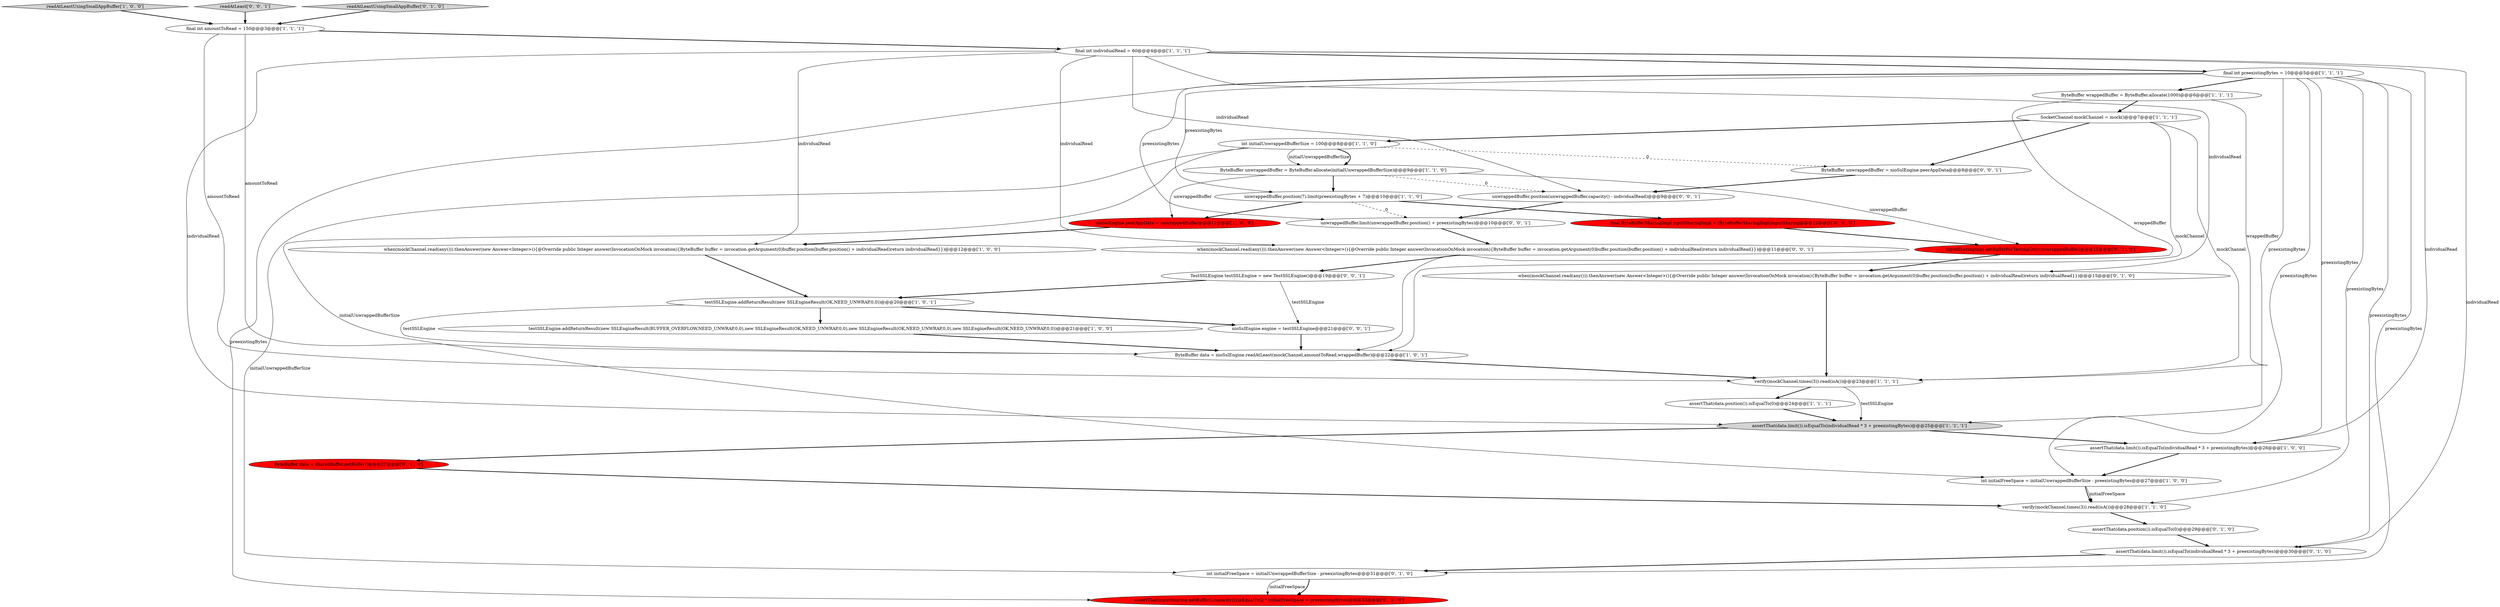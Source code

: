 digraph {
15 [style = filled, label = "testSSLEngine.addReturnResult(new SSLEngineResult(BUFFER_OVERFLOW,NEED_UNWRAP,0,0),new SSLEngineResult(OK,NEED_UNWRAP,0,0),new SSLEngineResult(OK,NEED_UNWRAP,0,0),new SSLEngineResult(OK,NEED_UNWRAP,0,0))@@@21@@@['1', '0', '0']", fillcolor = white, shape = ellipse image = "AAA0AAABBB1BBB"];
14 [style = filled, label = "when(mockChannel.read(any())).thenAnswer(new Answer<Integer>(){@Override public Integer answer(InvocationOnMock invocation){ByteBuffer buffer = invocation.getArgument(0)buffer.position(buffer.position() + individualRead)return individualRead}})@@@12@@@['1', '0', '0']", fillcolor = white, shape = ellipse image = "AAA0AAABBB1BBB"];
29 [style = filled, label = "unwrappedBuffer.limit(unwrappedBuffer.position() + preexistingBytes)@@@10@@@['0', '0', '1']", fillcolor = white, shape = ellipse image = "AAA0AAABBB3BBB"];
19 [style = filled, label = "readAtLeastUsingSmallAppBuffer['1', '0', '0']", fillcolor = lightgray, shape = diamond image = "AAA0AAABBB1BBB"];
33 [style = filled, label = "when(mockChannel.read(any())).thenAnswer(new Answer<Integer>(){@Override public Integer answer(InvocationOnMock invocation){ByteBuffer buffer = invocation.getArgument(0)buffer.position(buffer.position() + individualRead)return individualRead}})@@@11@@@['0', '0', '1']", fillcolor = white, shape = ellipse image = "AAA0AAABBB3BBB"];
3 [style = filled, label = "final int amountToRead = 150@@@3@@@['1', '1', '1']", fillcolor = white, shape = ellipse image = "AAA0AAABBB1BBB"];
26 [style = filled, label = "when(mockChannel.read(any())).thenAnswer(new Answer<Integer>(){@Override public Integer answer(InvocationOnMock invocation){ByteBuffer buffer = invocation.getArgument(0)buffer.position(buffer.position() + individualRead)return individualRead}})@@@15@@@['0', '1', '0']", fillcolor = white, shape = ellipse image = "AAA0AAABBB2BBB"];
23 [style = filled, label = "assertThat(data.limit()).isEqualTo(individualRead * 3 + preexistingBytes)@@@30@@@['0', '1', '0']", fillcolor = white, shape = ellipse image = "AAA0AAABBB2BBB"];
4 [style = filled, label = "final int individualRead = 60@@@4@@@['1', '1', '1']", fillcolor = white, shape = ellipse image = "AAA0AAABBB1BBB"];
24 [style = filled, label = "inputSharingImpl.setBufferForTestingOnly(unwrappedBuffer)@@@13@@@['0', '1', '0']", fillcolor = red, shape = ellipse image = "AAA1AAABBB2BBB"];
30 [style = filled, label = "readAtLeast['0', '0', '1']", fillcolor = lightgray, shape = diamond image = "AAA0AAABBB3BBB"];
7 [style = filled, label = "int initialFreeSpace = initialUnwrappedBufferSize - preexistingBytes@@@27@@@['1', '0', '0']", fillcolor = white, shape = ellipse image = "AAA0AAABBB1BBB"];
27 [style = filled, label = "assertThat(data.position()).isEqualTo(0)@@@29@@@['0', '1', '0']", fillcolor = white, shape = ellipse image = "AAA0AAABBB2BBB"];
2 [style = filled, label = "assertThat(data.limit()).isEqualTo(individualRead * 3 + preexistingBytes)@@@26@@@['1', '0', '0']", fillcolor = white, shape = ellipse image = "AAA0AAABBB1BBB"];
20 [style = filled, label = "ByteBuffer data = sharedBuffer.getBuffer()@@@27@@@['0', '1', '0']", fillcolor = red, shape = ellipse image = "AAA1AAABBB2BBB"];
6 [style = filled, label = "SocketChannel mockChannel = mock()@@@7@@@['1', '1', '1']", fillcolor = white, shape = ellipse image = "AAA0AAABBB1BBB"];
32 [style = filled, label = "unwrappedBuffer.position(unwrappedBuffer.capacity() - individualRead)@@@9@@@['0', '0', '1']", fillcolor = white, shape = ellipse image = "AAA0AAABBB3BBB"];
21 [style = filled, label = "int initialFreeSpace = initialUnwrappedBufferSize - preexistingBytes@@@31@@@['0', '1', '0']", fillcolor = white, shape = ellipse image = "AAA0AAABBB2BBB"];
22 [style = filled, label = "readAtLeastUsingSmallAppBuffer['0', '1', '0']", fillcolor = lightgray, shape = diamond image = "AAA0AAABBB2BBB"];
35 [style = filled, label = "TestSSLEngine testSSLEngine = new TestSSLEngine()@@@19@@@['0', '0', '1']", fillcolor = white, shape = ellipse image = "AAA0AAABBB3BBB"];
10 [style = filled, label = "int initialUnwrappedBufferSize = 100@@@8@@@['1', '1', '0']", fillcolor = white, shape = ellipse image = "AAA0AAABBB1BBB"];
11 [style = filled, label = "testSSLEngine.addReturnResult(new SSLEngineResult(OK,NEED_UNWRAP,0,0))@@@20@@@['1', '0', '1']", fillcolor = white, shape = ellipse image = "AAA0AAABBB1BBB"];
18 [style = filled, label = "verify(mockChannel,times(3)).read(isA())@@@23@@@['1', '1', '1']", fillcolor = white, shape = ellipse image = "AAA0AAABBB1BBB"];
12 [style = filled, label = "assertThat(data.position()).isEqualTo(0)@@@24@@@['1', '1', '1']", fillcolor = white, shape = ellipse image = "AAA0AAABBB1BBB"];
31 [style = filled, label = "nioSslEngine.engine = testSSLEngine@@@21@@@['0', '0', '1']", fillcolor = white, shape = ellipse image = "AAA0AAABBB3BBB"];
0 [style = filled, label = "nioSslEngine.peerAppData = unwrappedBuffer@@@11@@@['1', '0', '0']", fillcolor = red, shape = ellipse image = "AAA1AAABBB1BBB"];
8 [style = filled, label = "unwrappedBuffer.position(7).limit(preexistingBytes + 7)@@@10@@@['1', '1', '0']", fillcolor = white, shape = ellipse image = "AAA0AAABBB1BBB"];
9 [style = filled, label = "verify(mockChannel,times(3)).read(isA())@@@28@@@['1', '1', '0']", fillcolor = white, shape = ellipse image = "AAA0AAABBB1BBB"];
16 [style = filled, label = "ByteBuffer unwrappedBuffer = ByteBuffer.allocate(initialUnwrappedBufferSize)@@@9@@@['1', '1', '0']", fillcolor = white, shape = ellipse image = "AAA0AAABBB1BBB"];
17 [style = filled, label = "ByteBuffer data = nioSslEngine.readAtLeast(mockChannel,amountToRead,wrappedBuffer)@@@22@@@['1', '0', '1']", fillcolor = white, shape = ellipse image = "AAA0AAABBB1BBB"];
25 [style = filled, label = "final ByteBufferSharingImpl inputSharingImpl = (ByteBufferSharingImpl)inputSharing@@@12@@@['0', '1', '0']", fillcolor = red, shape = ellipse image = "AAA1AAABBB2BBB"];
34 [style = filled, label = "ByteBuffer unwrappedBuffer = nioSslEngine.peerAppData@@@8@@@['0', '0', '1']", fillcolor = white, shape = ellipse image = "AAA0AAABBB3BBB"];
1 [style = filled, label = "final int preexistingBytes = 10@@@5@@@['1', '1', '1']", fillcolor = white, shape = ellipse image = "AAA0AAABBB1BBB"];
28 [style = filled, label = "assertThat(inputSharing.getBuffer().capacity()).isEqualTo(2 * initialFreeSpace + preexistingBytes)@@@33@@@['0', '1', '0']", fillcolor = red, shape = ellipse image = "AAA1AAABBB2BBB"];
5 [style = filled, label = "ByteBuffer wrappedBuffer = ByteBuffer.allocate(1000)@@@6@@@['1', '1', '1']", fillcolor = white, shape = ellipse image = "AAA0AAABBB1BBB"];
13 [style = filled, label = "assertThat(data.limit()).isEqualTo(individualRead * 3 + preexistingBytes)@@@25@@@['1', '1', '1']", fillcolor = lightgray, shape = ellipse image = "AAA0AAABBB1BBB"];
1->5 [style = bold, label=""];
10->16 [style = solid, label="initialUnwrappedBufferSize"];
4->26 [style = solid, label="individualRead"];
33->35 [style = bold, label=""];
10->7 [style = solid, label="initialUnwrappedBufferSize"];
4->23 [style = solid, label="individualRead"];
16->32 [style = dashed, label="0"];
1->13 [style = solid, label="preexistingBytes"];
6->34 [style = bold, label=""];
1->21 [style = solid, label="preexistingBytes"];
16->8 [style = bold, label=""];
21->28 [style = solid, label="initialFreeSpace"];
20->9 [style = bold, label=""];
10->34 [style = dashed, label="0"];
4->13 [style = solid, label="individualRead"];
1->29 [style = solid, label="preexistingBytes"];
18->12 [style = bold, label=""];
26->18 [style = bold, label=""];
4->2 [style = solid, label="individualRead"];
1->28 [style = solid, label="preexistingBytes"];
4->14 [style = solid, label="individualRead"];
4->32 [style = solid, label="individualRead"];
10->21 [style = solid, label="initialUnwrappedBufferSize"];
3->4 [style = bold, label=""];
11->15 [style = bold, label=""];
21->28 [style = bold, label=""];
1->2 [style = solid, label="preexistingBytes"];
6->17 [style = solid, label="mockChannel"];
9->27 [style = bold, label=""];
8->0 [style = bold, label=""];
7->9 [style = bold, label=""];
22->3 [style = bold, label=""];
12->13 [style = bold, label=""];
25->24 [style = bold, label=""];
24->26 [style = bold, label=""];
15->17 [style = bold, label=""];
0->14 [style = bold, label=""];
32->29 [style = bold, label=""];
29->33 [style = bold, label=""];
11->31 [style = bold, label=""];
5->6 [style = bold, label=""];
10->16 [style = bold, label=""];
23->21 [style = bold, label=""];
30->3 [style = bold, label=""];
4->33 [style = solid, label="individualRead"];
1->9 [style = solid, label="preexistingBytes"];
35->11 [style = bold, label=""];
6->10 [style = bold, label=""];
18->13 [style = solid, label="testSSLEngine"];
6->18 [style = solid, label="mockChannel"];
1->8 [style = solid, label="preexistingBytes"];
5->17 [style = solid, label="wrappedBuffer"];
5->18 [style = solid, label="wrappedBuffer"];
34->32 [style = bold, label=""];
27->23 [style = bold, label=""];
4->1 [style = bold, label=""];
7->9 [style = solid, label="initialFreeSpace"];
2->7 [style = bold, label=""];
31->17 [style = bold, label=""];
16->0 [style = solid, label="unwrappedBuffer"];
11->17 [style = solid, label="testSSLEngine"];
3->17 [style = solid, label="amountToRead"];
35->31 [style = solid, label="testSSLEngine"];
14->11 [style = bold, label=""];
19->3 [style = bold, label=""];
8->25 [style = bold, label=""];
3->18 [style = solid, label="amountToRead"];
1->7 [style = solid, label="preexistingBytes"];
17->18 [style = bold, label=""];
8->29 [style = dashed, label="0"];
1->23 [style = solid, label="preexistingBytes"];
16->24 [style = solid, label="unwrappedBuffer"];
13->2 [style = bold, label=""];
13->20 [style = bold, label=""];
}
